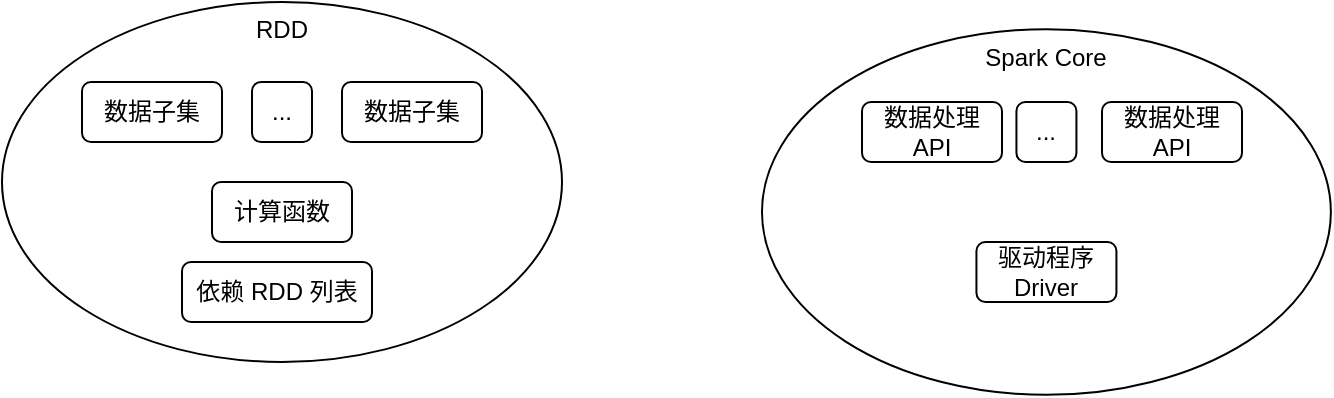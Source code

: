 <mxfile version="22.0.3" type="device">
  <diagram name="第 1 页" id="O0gX7U-v6PpT-Z4nQJjL">
    <mxGraphModel dx="1206" dy="809" grid="1" gridSize="10" guides="1" tooltips="1" connect="1" arrows="1" fold="1" page="0" pageScale="1" pageWidth="827" pageHeight="1169" math="0" shadow="0">
      <root>
        <mxCell id="0" />
        <mxCell id="1" parent="0" />
        <mxCell id="NEQChuhTmv5DnA1laX8z-2" value="RDD" style="ellipse;whiteSpace=wrap;html=1;verticalAlign=top;" parent="1" vertex="1">
          <mxGeometry x="70" y="160" width="280" height="180" as="geometry" />
        </mxCell>
        <mxCell id="NEQChuhTmv5DnA1laX8z-3" value="数据子集" style="rounded=1;whiteSpace=wrap;html=1;" parent="1" vertex="1">
          <mxGeometry x="110" y="200" width="70" height="30" as="geometry" />
        </mxCell>
        <mxCell id="NEQChuhTmv5DnA1laX8z-4" value="数据子集" style="rounded=1;whiteSpace=wrap;html=1;" parent="1" vertex="1">
          <mxGeometry x="240" y="200" width="70" height="30" as="geometry" />
        </mxCell>
        <mxCell id="NEQChuhTmv5DnA1laX8z-5" value="..." style="rounded=1;whiteSpace=wrap;html=1;" parent="1" vertex="1">
          <mxGeometry x="195" y="200" width="30" height="30" as="geometry" />
        </mxCell>
        <mxCell id="NEQChuhTmv5DnA1laX8z-6" value="计算函数" style="rounded=1;whiteSpace=wrap;html=1;" parent="1" vertex="1">
          <mxGeometry x="175" y="250" width="70" height="30" as="geometry" />
        </mxCell>
        <mxCell id="NEQChuhTmv5DnA1laX8z-9" value="依赖 RDD 列表" style="rounded=1;whiteSpace=wrap;html=1;" parent="1" vertex="1">
          <mxGeometry x="160" y="290" width="95" height="30" as="geometry" />
        </mxCell>
        <mxCell id="NEQChuhTmv5DnA1laX8z-10" value="Spark Core" style="ellipse;whiteSpace=wrap;html=1;verticalAlign=top;" parent="1" vertex="1">
          <mxGeometry x="450" y="173.57" width="284.44" height="182.86" as="geometry" />
        </mxCell>
        <mxCell id="NEQChuhTmv5DnA1laX8z-11" value="数据处理 API" style="rounded=1;whiteSpace=wrap;html=1;" parent="1" vertex="1">
          <mxGeometry x="500" y="210" width="70" height="30" as="geometry" />
        </mxCell>
        <mxCell id="NEQChuhTmv5DnA1laX8z-14" value="数据处理 API" style="rounded=1;whiteSpace=wrap;html=1;" parent="1" vertex="1">
          <mxGeometry x="620" y="210" width="70" height="30" as="geometry" />
        </mxCell>
        <mxCell id="NEQChuhTmv5DnA1laX8z-15" value="..." style="rounded=1;whiteSpace=wrap;html=1;" parent="1" vertex="1">
          <mxGeometry x="577.22" y="210" width="30" height="30" as="geometry" />
        </mxCell>
        <mxCell id="NEQChuhTmv5DnA1laX8z-16" value="驱动程序 Driver" style="rounded=1;whiteSpace=wrap;html=1;" parent="1" vertex="1">
          <mxGeometry x="557.22" y="280" width="70" height="30" as="geometry" />
        </mxCell>
      </root>
    </mxGraphModel>
  </diagram>
</mxfile>
